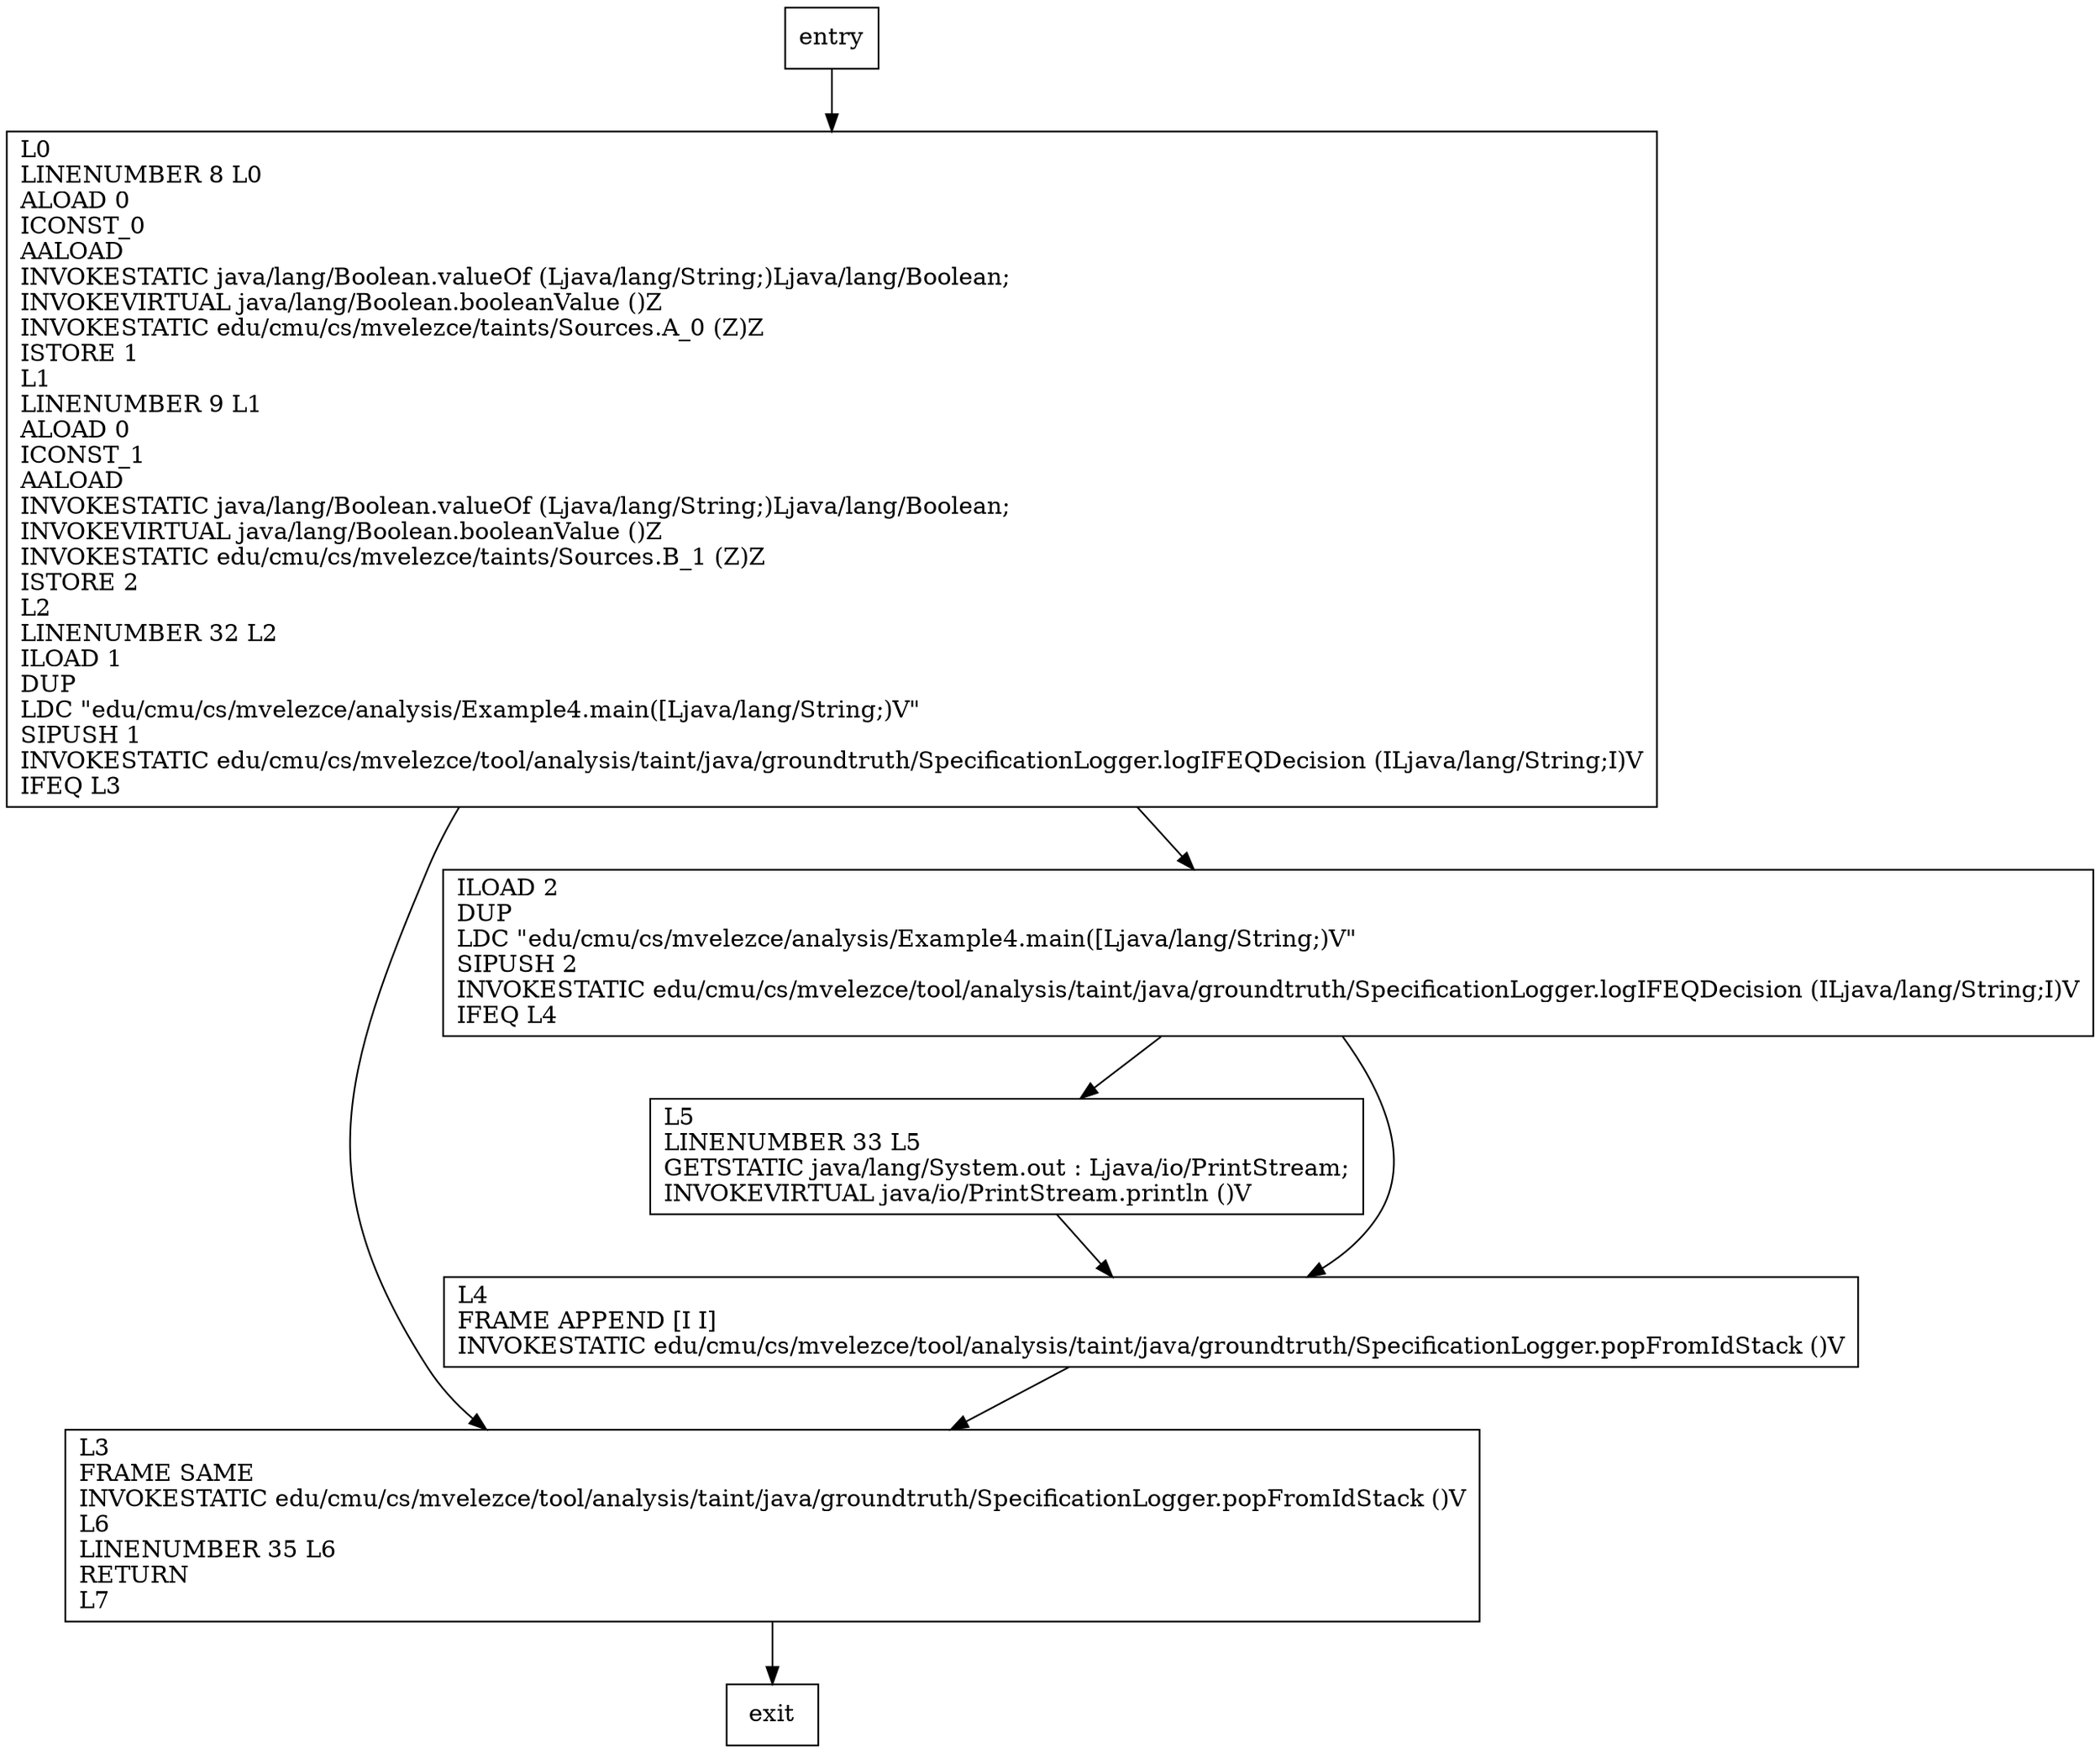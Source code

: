 digraph main {
node [shape=record];
530042637 [label="L3\lFRAME SAME\lINVOKESTATIC edu/cmu/cs/mvelezce/tool/analysis/taint/java/groundtruth/SpecificationLogger.popFromIdStack ()V\lL6\lLINENUMBER 35 L6\lRETURN\lL7\l"];
27084827 [label="ILOAD 2\lDUP\lLDC \"edu/cmu/cs/mvelezce/analysis/Example4.main([Ljava/lang/String;)V\"\lSIPUSH 2\lINVOKESTATIC edu/cmu/cs/mvelezce/tool/analysis/taint/java/groundtruth/SpecificationLogger.logIFEQDecision (ILjava/lang/String;I)V\lIFEQ L4\l"];
336371513 [label="L5\lLINENUMBER 33 L5\lGETSTATIC java/lang/System.out : Ljava/io/PrintStream;\lINVOKEVIRTUAL java/io/PrintStream.println ()V\l"];
1301352406 [label="L4\lFRAME APPEND [I I]\lINVOKESTATIC edu/cmu/cs/mvelezce/tool/analysis/taint/java/groundtruth/SpecificationLogger.popFromIdStack ()V\l"];
1374754488 [label="L0\lLINENUMBER 8 L0\lALOAD 0\lICONST_0\lAALOAD\lINVOKESTATIC java/lang/Boolean.valueOf (Ljava/lang/String;)Ljava/lang/Boolean;\lINVOKEVIRTUAL java/lang/Boolean.booleanValue ()Z\lINVOKESTATIC edu/cmu/cs/mvelezce/taints/Sources.A_0 (Z)Z\lISTORE 1\lL1\lLINENUMBER 9 L1\lALOAD 0\lICONST_1\lAALOAD\lINVOKESTATIC java/lang/Boolean.valueOf (Ljava/lang/String;)Ljava/lang/Boolean;\lINVOKEVIRTUAL java/lang/Boolean.booleanValue ()Z\lINVOKESTATIC edu/cmu/cs/mvelezce/taints/Sources.B_1 (Z)Z\lISTORE 2\lL2\lLINENUMBER 32 L2\lILOAD 1\lDUP\lLDC \"edu/cmu/cs/mvelezce/analysis/Example4.main([Ljava/lang/String;)V\"\lSIPUSH 1\lINVOKESTATIC edu/cmu/cs/mvelezce/tool/analysis/taint/java/groundtruth/SpecificationLogger.logIFEQDecision (ILjava/lang/String;I)V\lIFEQ L3\l"];
entry;
exit;
530042637 -> exit;
entry -> 1374754488;
27084827 -> 336371513;
27084827 -> 1301352406;
336371513 -> 1301352406;
1301352406 -> 530042637;
1374754488 -> 530042637;
1374754488 -> 27084827;
}
